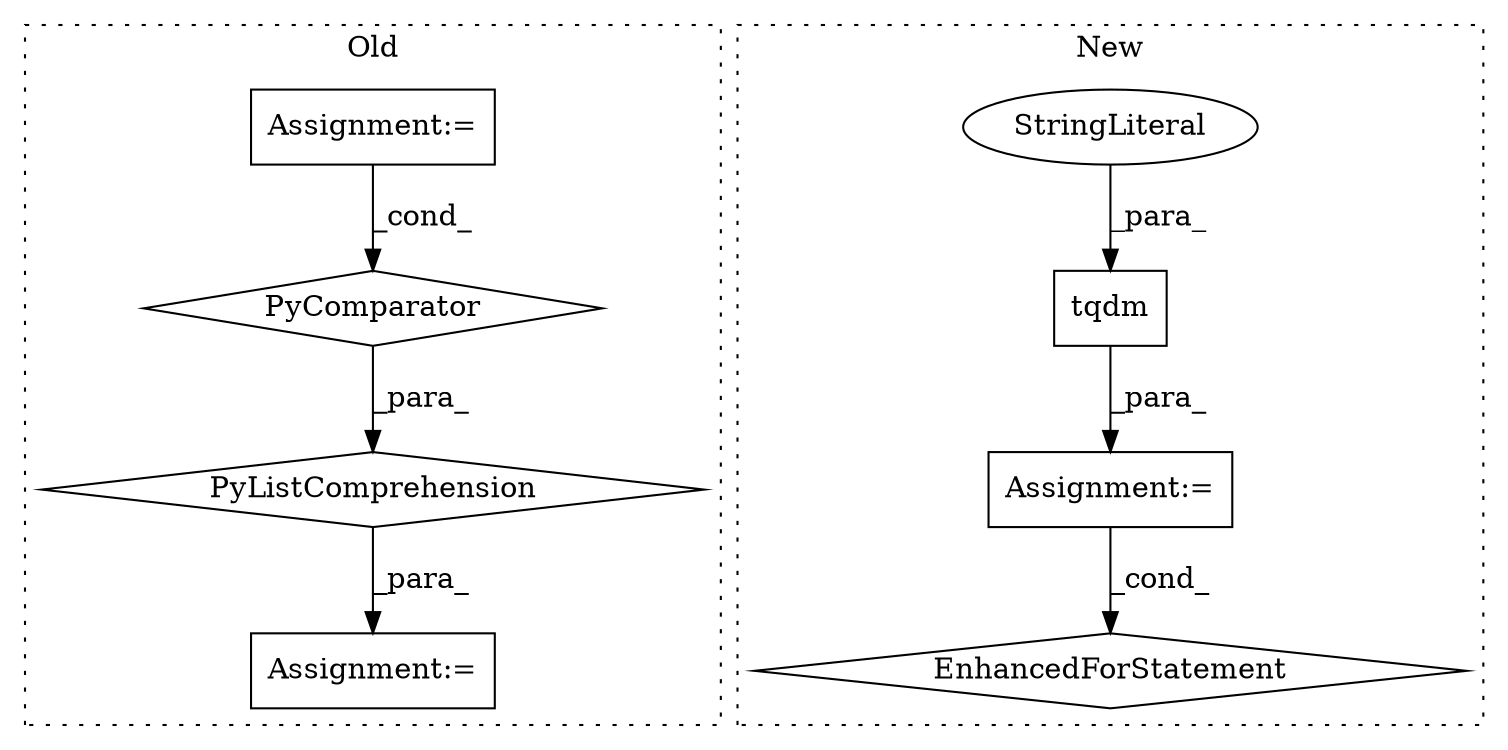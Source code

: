 digraph G {
subgraph cluster0 {
1 [label="PyListComprehension" a="109" s="6014" l="154" shape="diamond"];
3 [label="Assignment:=" a="7" s="5758" l="3" shape="box"];
4 [label="PyComparator" a="113" s="6098" l="62" shape="diamond"];
5 [label="Assignment:=" a="7" s="5990" l="1" shape="box"];
label = "Old";
style="dotted";
}
subgraph cluster1 {
2 [label="tqdm" a="32" s="6177,6243" l="5,1" shape="box"];
6 [label="Assignment:=" a="7" s="6049,6245" l="98,2" shape="box"];
7 [label="EnhancedForStatement" a="70" s="6049,6245" l="98,2" shape="diamond"];
8 [label="StringLiteral" a="45" s="6202" l="22" shape="ellipse"];
label = "New";
style="dotted";
}
1 -> 5 [label="_para_"];
2 -> 6 [label="_para_"];
3 -> 4 [label="_cond_"];
4 -> 1 [label="_para_"];
6 -> 7 [label="_cond_"];
8 -> 2 [label="_para_"];
}